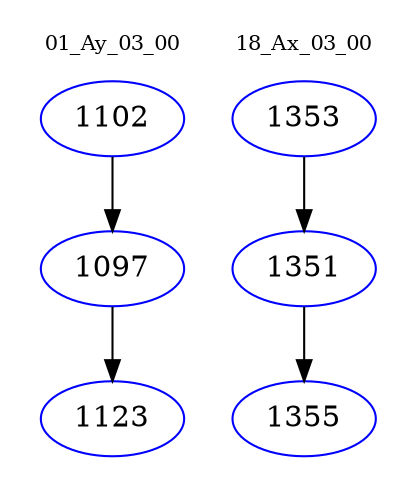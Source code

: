 digraph{
subgraph cluster_0 {
color = white
label = "01_Ay_03_00";
fontsize=10;
T0_1102 [label="1102", color="blue"]
T0_1102 -> T0_1097 [color="black"]
T0_1097 [label="1097", color="blue"]
T0_1097 -> T0_1123 [color="black"]
T0_1123 [label="1123", color="blue"]
}
subgraph cluster_1 {
color = white
label = "18_Ax_03_00";
fontsize=10;
T1_1353 [label="1353", color="blue"]
T1_1353 -> T1_1351 [color="black"]
T1_1351 [label="1351", color="blue"]
T1_1351 -> T1_1355 [color="black"]
T1_1355 [label="1355", color="blue"]
}
}
